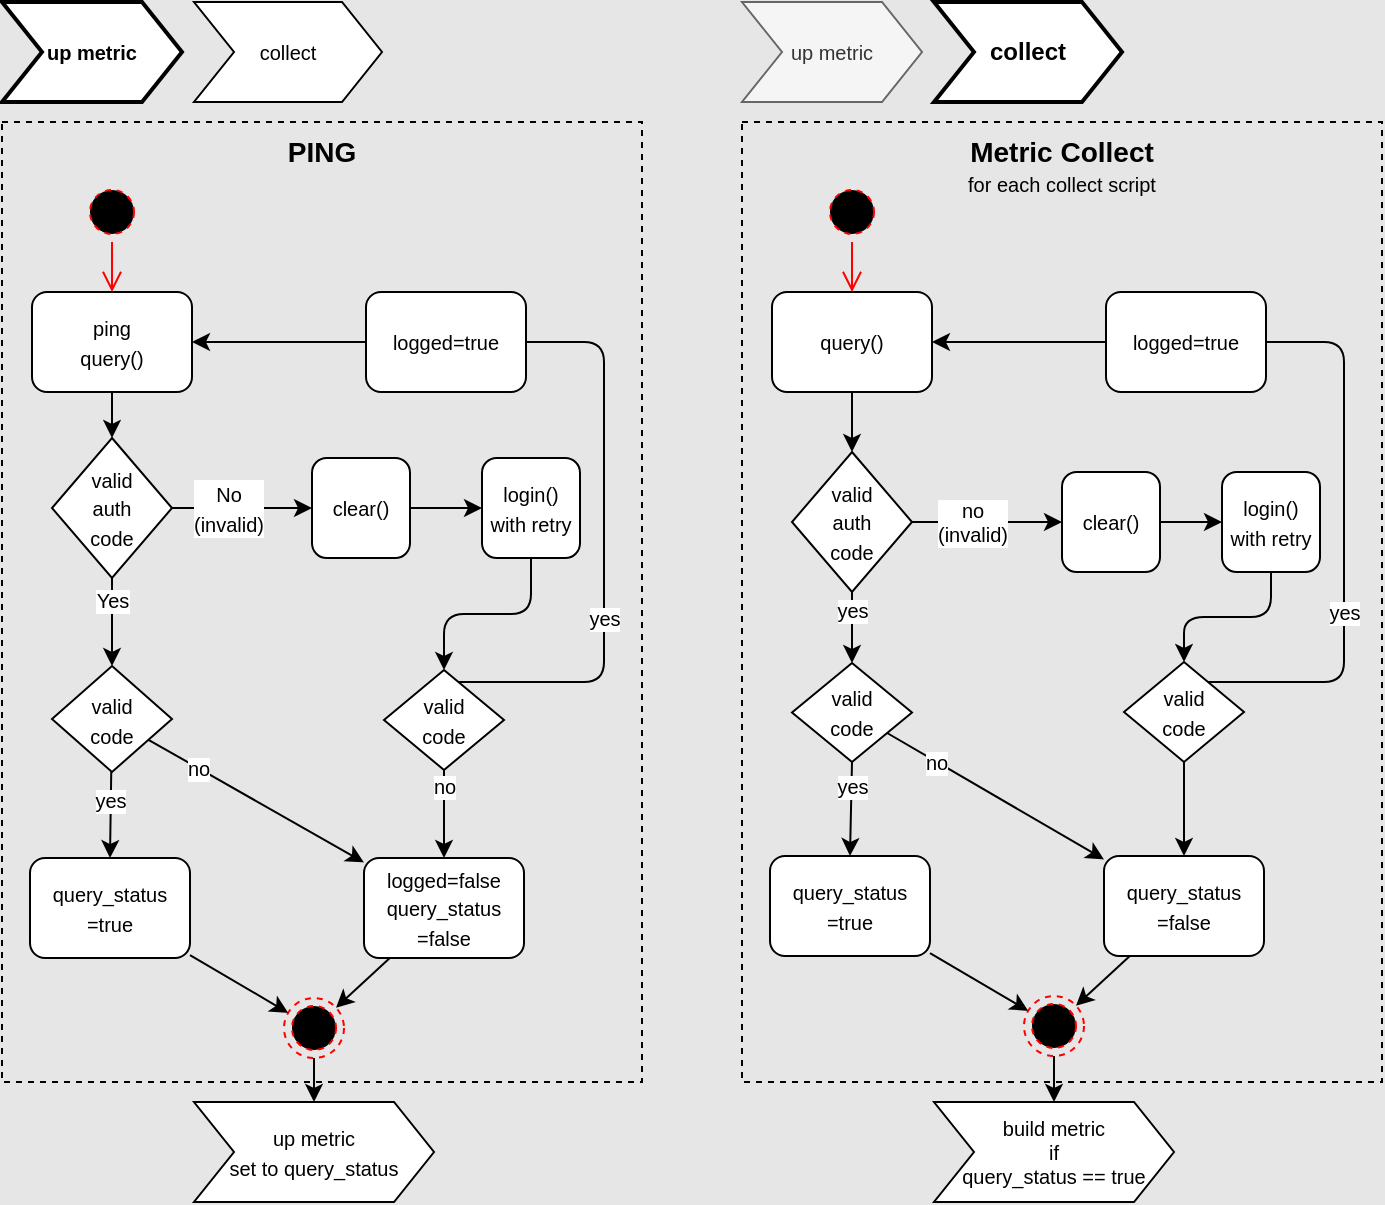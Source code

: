 <mxfile>
    <diagram id="mVdn32RPQBdUJhMQufmP" name="Page-1">
        <mxGraphModel dx="1294" dy="769" grid="1" gridSize="10" guides="1" tooltips="1" connect="1" arrows="1" fold="1" page="1" pageScale="1" pageWidth="1169" pageHeight="827" background="#E6E6E6" math="0" shadow="0">
            <root>
                <mxCell id="0"/>
                <mxCell id="1" parent="0"/>
                <mxCell id="18" value="&lt;b&gt;&lt;font color=&quot;#000000&quot; style=&quot;font-size: 14px&quot;&gt;PING&lt;/font&gt;&lt;/b&gt;" style="rounded=0;whiteSpace=wrap;html=1;dashed=1;fillColor=none;verticalAlign=top;strokeColor=#000000;" parent="1" vertex="1">
                    <mxGeometry x="80" y="80" width="320" height="480" as="geometry"/>
                </mxCell>
                <mxCell id="7" value="" style="edgeStyle=none;html=1;fontSize=12;fillColor=#FFFFFF;strokeColor=#000000;fontColor=#000000;" parent="1" source="2" edge="1">
                    <mxGeometry relative="1" as="geometry">
                        <mxPoint x="135" y="238" as="targetPoint"/>
                    </mxGeometry>
                </mxCell>
                <mxCell id="2" value="&lt;font style=&quot;font-size: 10px&quot;&gt;ping&lt;br&gt;query()&lt;/font&gt;" style="rounded=1;whiteSpace=wrap;html=1;fillColor=#FFFFFF;fontColor=#000000;strokeColor=#000000;" parent="1" vertex="1">
                    <mxGeometry x="95" y="165" width="80" height="50" as="geometry"/>
                </mxCell>
                <mxCell id="8" value="" style="edgeStyle=none;html=1;fontSize=12;fillColor=#FFFFFF;strokeColor=#000000;fontColor=#000000;startArrow=none;" parent="1" source="106" target="4" edge="1">
                    <mxGeometry relative="1" as="geometry"/>
                </mxCell>
                <mxCell id="31" style="edgeStyle=none;html=1;entryX=0.5;entryY=0;entryDx=0;entryDy=0;fontSize=12;startArrow=none;fillColor=#FFFFFF;strokeColor=#000000;fontColor=#000000;" parent="1" source="74" target="29" edge="1">
                    <mxGeometry relative="1" as="geometry"/>
                </mxCell>
                <mxCell id="77" value="yes" style="edgeLabel;html=1;align=center;verticalAlign=middle;resizable=0;points=[];fontSize=10;fontColor=#000000;labelBackgroundColor=#FFFFFF;" parent="31" vertex="1" connectable="0">
                    <mxGeometry x="-0.357" y="-1" relative="1" as="geometry">
                        <mxPoint as="offset"/>
                    </mxGeometry>
                </mxCell>
                <mxCell id="3" value="&lt;font style=&quot;font-size: 10px&quot;&gt;valid&lt;br&gt;auth&lt;br&gt;code&lt;/font&gt;" style="rhombus;whiteSpace=wrap;html=1;fillColor=#FFFFFF;fontColor=#000000;strokeColor=#000000;" parent="1" vertex="1">
                    <mxGeometry x="105" y="238" width="60" height="70" as="geometry"/>
                </mxCell>
                <mxCell id="12" style="edgeStyle=orthogonalEdgeStyle;html=1;startArrow=none;fontSize=12;fillColor=#FFFFFF;strokeColor=#000000;fontColor=#000000;" parent="1" source="100" target="2" edge="1">
                    <mxGeometry relative="1" as="geometry">
                        <Array as="points"/>
                    </mxGeometry>
                </mxCell>
                <mxCell id="15" style="edgeStyle=orthogonalEdgeStyle;html=1;entryX=0.5;entryY=0;entryDx=0;entryDy=0;fontSize=12;fillColor=#FFFFFF;strokeColor=#000000;fontColor=#000000;" parent="1" source="4" target="14" edge="1">
                    <mxGeometry relative="1" as="geometry"/>
                </mxCell>
                <mxCell id="4" value="&lt;font style=&quot;font-size: 10px&quot;&gt;login()&lt;br&gt;with retry&lt;br&gt;&lt;/font&gt;" style="rounded=1;whiteSpace=wrap;html=1;fillColor=#FFFFFF;strokeColor=#000000;fontColor=#000000;" parent="1" vertex="1">
                    <mxGeometry x="320" y="248" width="49" height="50" as="geometry"/>
                </mxCell>
                <mxCell id="27" style="edgeStyle=orthogonalEdgeStyle;html=1;fontSize=12;fillColor=#FFFFFF;strokeColor=#000000;fontColor=#000000;" parent="1" source="14" target="19" edge="1">
                    <mxGeometry relative="1" as="geometry"/>
                </mxCell>
                <mxCell id="76" value="no" style="edgeLabel;html=1;align=center;verticalAlign=middle;resizable=0;points=[];fontSize=10;fontColor=#000000;labelBackgroundColor=#FFFFFF;" parent="27" vertex="1" connectable="0">
                    <mxGeometry x="-0.637" relative="1" as="geometry">
                        <mxPoint as="offset"/>
                    </mxGeometry>
                </mxCell>
                <mxCell id="14" value="&lt;font style=&quot;font-size: 10px&quot;&gt;valid&lt;br&gt;code&lt;/font&gt;" style="rhombus;whiteSpace=wrap;html=1;fillColor=#FFFFFF;strokeColor=#000000;fontColor=#000000;rounded=0;" parent="1" vertex="1">
                    <mxGeometry x="271" y="354" width="60" height="50" as="geometry"/>
                </mxCell>
                <mxCell id="28" style="html=1;fontSize=12;fillColor=#FFFFFF;strokeColor=#000000;fontColor=#000000;" parent="1" source="19" target="25" edge="1">
                    <mxGeometry relative="1" as="geometry"/>
                </mxCell>
                <mxCell id="19" value="&lt;font style=&quot;font-size: 10px&quot;&gt;logged=false&lt;br&gt;query_status&lt;br&gt;=false&lt;/font&gt;" style="rounded=1;whiteSpace=wrap;html=1;fillColor=#FFFFFF;strokeColor=#000000;fontColor=#000000;" parent="1" vertex="1">
                    <mxGeometry x="261" y="448" width="80" height="50" as="geometry"/>
                </mxCell>
                <mxCell id="24" value="" style="group" parent="1" vertex="1" connectable="0">
                    <mxGeometry x="120" y="110" width="30" height="30" as="geometry"/>
                </mxCell>
                <mxCell id="20" value="" style="ellipse;html=1;shape=startState;fillColor=#000000;strokeColor=#ff0000;dashed=1;fontSize=14;" parent="24" vertex="1">
                    <mxGeometry width="30" height="30" as="geometry"/>
                </mxCell>
                <mxCell id="21" value="" style="edgeStyle=orthogonalEdgeStyle;html=1;verticalAlign=bottom;endArrow=open;endSize=8;strokeColor=#ff0000;fontSize=14;" parent="24" source="20" target="2" edge="1">
                    <mxGeometry relative="1" as="geometry">
                        <mxPoint x="11" y="55" as="targetPoint"/>
                        <Array as="points">
                            <mxPoint x="16" y="15"/>
                            <mxPoint x="16" y="15"/>
                        </Array>
                    </mxGeometry>
                </mxCell>
                <mxCell id="96" style="edgeStyle=none;html=1;fontSize=12;startArrow=none;startFill=0;endArrow=classic;endFill=1;fillColor=#FFFFFF;strokeColor=#000000;fontColor=#000000;" parent="1" source="25" target="84" edge="1">
                    <mxGeometry relative="1" as="geometry"/>
                </mxCell>
                <mxCell id="25" value="" style="ellipse;html=1;shape=endState;fillColor=#000000;strokeColor=#ff0000;dashed=1;fontSize=14;" parent="1" vertex="1">
                    <mxGeometry x="221" y="518" width="30" height="30" as="geometry"/>
                </mxCell>
                <mxCell id="30" style="edgeStyle=none;html=1;fontSize=12;fillColor=#FFFFFF;strokeColor=#000000;fontColor=#000000;" parent="1" source="29" target="25" edge="1">
                    <mxGeometry relative="1" as="geometry"/>
                </mxCell>
                <mxCell id="29" value="&lt;font style=&quot;font-size: 10px&quot;&gt;query_status&lt;br&gt;=true&lt;/font&gt;" style="rounded=1;whiteSpace=wrap;html=1;fillColor=#FFFFFF;strokeColor=#000000;fontColor=#000000;" parent="1" vertex="1">
                    <mxGeometry x="94" y="448" width="80" height="50" as="geometry"/>
                </mxCell>
                <mxCell id="53" value="&lt;font&gt;&lt;span style=&quot;font-weight: bold ; font-size: 14px&quot;&gt;Metric Collect&lt;/span&gt;&lt;br&gt;&lt;font style=&quot;font-size: 10px&quot;&gt;for each collect script&lt;/font&gt;&lt;br&gt;&lt;/font&gt;" style="rounded=0;whiteSpace=wrap;html=1;dashed=1;fillColor=none;verticalAlign=top;strokeColor=#000000;fontColor=#000000;labelPosition=center;verticalLabelPosition=middle;align=center;" parent="1" vertex="1">
                    <mxGeometry x="450" y="80" width="320" height="480" as="geometry"/>
                </mxCell>
                <mxCell id="54" value="" style="edgeStyle=none;html=1;fontSize=12;fillColor=#FFFFFF;strokeColor=#000000;fontColor=#000000;" parent="1" source="55" target="59" edge="1">
                    <mxGeometry relative="1" as="geometry"/>
                </mxCell>
                <mxCell id="55" value="&lt;font style=&quot;font-size: 10px&quot;&gt;query()&lt;/font&gt;" style="rounded=1;whiteSpace=wrap;html=1;fillColor=#FFFFFF;strokeColor=#000000;fontColor=#000000;" parent="1" vertex="1">
                    <mxGeometry x="465" y="165" width="80" height="50" as="geometry"/>
                </mxCell>
                <mxCell id="56" value="" style="edgeStyle=none;html=1;fontSize=12;fillColor=#FFFFFF;strokeColor=#000000;fontColor=#000000;startArrow=none;" parent="1" source="113" target="63" edge="1">
                    <mxGeometry relative="1" as="geometry"/>
                </mxCell>
                <mxCell id="58" style="edgeStyle=none;html=1;entryX=0.5;entryY=0;entryDx=0;entryDy=0;fontSize=12;exitX=0.5;exitY=1;exitDx=0;exitDy=0;fillColor=#FFFFFF;strokeColor=#000000;fontColor=#000000;" parent="1" source="88" target="73" edge="1">
                    <mxGeometry relative="1" as="geometry"/>
                </mxCell>
                <mxCell id="91" value="yes" style="edgeLabel;html=1;align=center;verticalAlign=middle;resizable=0;points=[];fontSize=10;fontColor=#000000;labelBackgroundColor=#FFFFFF;" parent="58" vertex="1" connectable="0">
                    <mxGeometry x="-0.517" relative="1" as="geometry">
                        <mxPoint as="offset"/>
                    </mxGeometry>
                </mxCell>
                <mxCell id="89" style="edgeStyle=none;html=1;entryX=0.5;entryY=0;entryDx=0;entryDy=0;fontSize=12;startArrow=none;startFill=0;endArrow=classic;endFill=1;fillColor=#FFFFFF;strokeColor=#000000;fontColor=#000000;" parent="1" source="59" target="88" edge="1">
                    <mxGeometry relative="1" as="geometry"/>
                </mxCell>
                <mxCell id="90" value="yes" style="edgeLabel;html=1;align=center;verticalAlign=middle;resizable=0;points=[];fontSize=10;fontColor=#000000;labelBackgroundColor=#FFFFFF;" parent="89" vertex="1" connectable="0">
                    <mxGeometry x="-0.488" relative="1" as="geometry">
                        <mxPoint as="offset"/>
                    </mxGeometry>
                </mxCell>
                <mxCell id="59" value="&lt;span style=&quot;font-size: 10px&quot;&gt;valid&lt;/span&gt;&lt;br style=&quot;font-size: 10px&quot;&gt;&lt;span style=&quot;font-size: 10px&quot;&gt;auth&lt;/span&gt;&lt;br style=&quot;font-size: 10px&quot;&gt;&lt;span style=&quot;font-size: 10px&quot;&gt;code&lt;/span&gt;" style="rhombus;whiteSpace=wrap;html=1;fillColor=#FFFFFF;strokeColor=#000000;fontColor=#000000;rounded=0;" parent="1" vertex="1">
                    <mxGeometry x="475" y="245" width="60" height="70" as="geometry"/>
                </mxCell>
                <mxCell id="60" style="edgeStyle=orthogonalEdgeStyle;html=1;startArrow=none;fontSize=12;fillColor=#FFFFFF;strokeColor=#000000;fontColor=#000000;" parent="1" source="103" target="55" edge="1">
                    <mxGeometry relative="1" as="geometry">
                        <Array as="points">
                            <mxPoint x="620" y="190"/>
                            <mxPoint x="620" y="190"/>
                        </Array>
                    </mxGeometry>
                </mxCell>
                <mxCell id="62" style="edgeStyle=orthogonalEdgeStyle;html=1;entryX=0.5;entryY=0;entryDx=0;entryDy=0;fontSize=12;fillColor=#FFFFFF;strokeColor=#000000;fontColor=#000000;" parent="1" source="63" target="65" edge="1">
                    <mxGeometry relative="1" as="geometry"/>
                </mxCell>
                <mxCell id="63" value="&lt;font style=&quot;font-size: 10px&quot;&gt;login()&lt;br&gt;with retry&lt;br&gt;&lt;/font&gt;" style="rounded=1;whiteSpace=wrap;html=1;fillColor=#FFFFFF;strokeColor=#000000;fontColor=#000000;" parent="1" vertex="1">
                    <mxGeometry x="690" y="255" width="49" height="50" as="geometry"/>
                </mxCell>
                <mxCell id="64" style="edgeStyle=orthogonalEdgeStyle;html=1;fontSize=12;fillColor=#FFFFFF;strokeColor=#000000;fontColor=#000000;" parent="1" source="65" target="67" edge="1">
                    <mxGeometry relative="1" as="geometry"/>
                </mxCell>
                <mxCell id="65" value="&lt;font style=&quot;font-size: 10px&quot;&gt;valid&lt;br&gt;code&lt;/font&gt;" style="rhombus;whiteSpace=wrap;html=1;fillColor=#FFFFFF;strokeColor=#000000;fontColor=#000000;rounded=0;" parent="1" vertex="1">
                    <mxGeometry x="641" y="350" width="60" height="50" as="geometry"/>
                </mxCell>
                <mxCell id="66" style="html=1;fontSize=12;fillColor=#FFFFFF;strokeColor=#000000;fontColor=#000000;" parent="1" source="67" target="71" edge="1">
                    <mxGeometry relative="1" as="geometry"/>
                </mxCell>
                <mxCell id="67" value="&lt;font style=&quot;font-size: 10px&quot;&gt;query_status&lt;br&gt;=false&lt;/font&gt;" style="rounded=1;whiteSpace=wrap;html=1;fillColor=#FFFFFF;strokeColor=#000000;fontColor=#000000;" parent="1" vertex="1">
                    <mxGeometry x="631" y="447" width="80" height="50" as="geometry"/>
                </mxCell>
                <mxCell id="68" value="" style="group" parent="1" vertex="1" connectable="0">
                    <mxGeometry x="490" y="110" width="30" height="30" as="geometry"/>
                </mxCell>
                <mxCell id="69" value="" style="ellipse;html=1;shape=startState;fillColor=#000000;strokeColor=#ff0000;dashed=1;fontSize=14;" parent="68" vertex="1">
                    <mxGeometry width="30" height="30" as="geometry"/>
                </mxCell>
                <mxCell id="70" value="" style="edgeStyle=orthogonalEdgeStyle;html=1;verticalAlign=bottom;endArrow=open;endSize=8;strokeColor=#ff0000;fontSize=14;" parent="1" source="69" target="55" edge="1">
                    <mxGeometry relative="1" as="geometry">
                        <mxPoint x="501" y="165" as="targetPoint"/>
                        <Array as="points">
                            <mxPoint x="506" y="125"/>
                            <mxPoint x="506" y="125"/>
                        </Array>
                    </mxGeometry>
                </mxCell>
                <mxCell id="99" style="edgeStyle=none;html=1;entryX=0.5;entryY=0;entryDx=0;entryDy=0;fontSize=12;startArrow=none;startFill=0;endArrow=classic;endFill=1;fillColor=#FFFFFF;strokeColor=#000000;fontColor=#000000;" parent="1" source="71" target="97" edge="1">
                    <mxGeometry relative="1" as="geometry"/>
                </mxCell>
                <mxCell id="71" value="" style="ellipse;html=1;shape=endState;fillColor=#000000;strokeColor=#ff0000;dashed=1;fontSize=14;" parent="1" vertex="1">
                    <mxGeometry x="591" y="517" width="30" height="30" as="geometry"/>
                </mxCell>
                <mxCell id="72" style="edgeStyle=none;html=1;fontSize=12;fillColor=#FFFFFF;strokeColor=#000000;fontColor=#000000;" parent="1" source="73" target="71" edge="1">
                    <mxGeometry relative="1" as="geometry"/>
                </mxCell>
                <mxCell id="73" value="&lt;font style=&quot;font-size: 10px&quot;&gt;query_status&lt;br&gt;=true&lt;/font&gt;" style="rounded=1;whiteSpace=wrap;html=1;fillColor=#FFFFFF;strokeColor=#000000;fontColor=#000000;" parent="1" vertex="1">
                    <mxGeometry x="464" y="447" width="80" height="50" as="geometry"/>
                </mxCell>
                <mxCell id="78" style="edgeStyle=none;html=1;fontSize=12;startArrow=none;startFill=0;endArrow=classic;endFill=1;fillColor=#FFFFFF;strokeColor=#000000;fontColor=#000000;" parent="1" source="74" target="19" edge="1">
                    <mxGeometry relative="1" as="geometry"/>
                </mxCell>
                <mxCell id="79" value="no" style="edgeLabel;html=1;align=center;verticalAlign=middle;resizable=0;points=[];fontSize=10;fontColor=#000000;labelBackgroundColor=#FFFFFF;" parent="78" vertex="1" connectable="0">
                    <mxGeometry x="-0.542" relative="1" as="geometry">
                        <mxPoint as="offset"/>
                    </mxGeometry>
                </mxCell>
                <mxCell id="74" value="&lt;font style=&quot;font-size: 10px&quot;&gt;valid&lt;br&gt;code&lt;/font&gt;" style="rhombus;whiteSpace=wrap;html=1;fillColor=#FFFFFF;strokeColor=#000000;fontColor=#000000;rounded=0;" parent="1" vertex="1">
                    <mxGeometry x="105" y="352" width="60" height="53" as="geometry"/>
                </mxCell>
                <mxCell id="75" value="" style="edgeStyle=none;html=1;entryX=0.5;entryY=0;entryDx=0;entryDy=0;fontSize=12;endArrow=classic;startArrow=none;startFill=0;endFill=1;fillColor=#FFFFFF;strokeColor=#000000;fontColor=#000000;" parent="1" source="3" target="74" edge="1">
                    <mxGeometry relative="1" as="geometry">
                        <mxPoint x="134.733" y="314.689" as="sourcePoint"/>
                        <mxPoint x="134" y="410" as="targetPoint"/>
                    </mxGeometry>
                </mxCell>
                <mxCell id="87" value="Yes" style="edgeLabel;html=1;align=center;verticalAlign=middle;resizable=0;points=[];fontSize=10;fontColor=#000000;labelBackgroundColor=#FFFFFF;" parent="75" vertex="1" connectable="0">
                    <mxGeometry x="-0.528" relative="1" as="geometry">
                        <mxPoint as="offset"/>
                    </mxGeometry>
                </mxCell>
                <mxCell id="84" value="&lt;font style=&quot;font-size: 10px;&quot;&gt;&lt;span&gt;up metric&lt;/span&gt;&lt;br&gt;&lt;span&gt;set to query_status&lt;/span&gt;&lt;/font&gt;" style="shape=step;perimeter=stepPerimeter;whiteSpace=wrap;html=1;fixedSize=1;fontSize=12;fillColor=#FFFFFF;strokeColor=#000000;fontColor=#000000;rounded=0;" parent="1" vertex="1">
                    <mxGeometry x="176" y="570" width="120" height="50" as="geometry"/>
                </mxCell>
                <mxCell id="85" value="&lt;span&gt;up metric&lt;/span&gt;&lt;br&gt;" style="shape=step;perimeter=stepPerimeter;whiteSpace=wrap;html=1;fixedSize=1;fontSize=10;fillColor=#FFFFFF;strokeWidth=2;fontStyle=1;fontColor=#000000;strokeColor=#000000;" parent="1" vertex="1">
                    <mxGeometry x="80" y="20" width="90" height="50" as="geometry"/>
                </mxCell>
                <mxCell id="86" value="collect" style="shape=step;perimeter=stepPerimeter;whiteSpace=wrap;html=1;fixedSize=1;fontSize=10;fillColor=#FFFFFF;fontColor=#000000;strokeColor=#000000;" parent="1" vertex="1">
                    <mxGeometry x="176" y="20" width="94" height="50" as="geometry"/>
                </mxCell>
                <mxCell id="92" style="edgeStyle=none;html=1;fontSize=12;startArrow=none;startFill=0;endArrow=classic;endFill=1;fillColor=#FFFFFF;strokeColor=#000000;fontColor=#000000;" parent="1" source="88" target="67" edge="1">
                    <mxGeometry relative="1" as="geometry"/>
                </mxCell>
                <mxCell id="93" value="no" style="edgeLabel;html=1;align=center;verticalAlign=middle;resizable=0;points=[];fontSize=10;fontColor=#000000;labelBackgroundColor=#FFFFFF;" parent="92" vertex="1" connectable="0">
                    <mxGeometry x="-0.562" relative="1" as="geometry">
                        <mxPoint as="offset"/>
                    </mxGeometry>
                </mxCell>
                <mxCell id="88" value="&lt;font style=&quot;font-size: 10px&quot;&gt;valid&lt;br&gt;code&lt;/font&gt;" style="rhombus;whiteSpace=wrap;html=1;fillColor=#FFFFFF;strokeColor=#000000;fontColor=#000000;rounded=0;" parent="1" vertex="1">
                    <mxGeometry x="475" y="350.5" width="60" height="49.5" as="geometry"/>
                </mxCell>
                <mxCell id="94" value="&lt;span&gt;up metric&lt;/span&gt;&lt;br&gt;" style="shape=step;perimeter=stepPerimeter;whiteSpace=wrap;html=1;fixedSize=1;fontSize=10;fillColor=#f5f5f5;strokeWidth=1;fontColor=#333333;strokeColor=#666666;" parent="1" vertex="1">
                    <mxGeometry x="450" y="20" width="90" height="50" as="geometry"/>
                </mxCell>
                <mxCell id="95" value="collect" style="shape=step;perimeter=stepPerimeter;whiteSpace=wrap;html=1;fixedSize=1;fontSize=12;fillColor=#FFFFFF;strokeWidth=2;fontStyle=1;strokeColor=#000000;fontColor=#000000;rounded=0;" parent="1" vertex="1">
                    <mxGeometry x="546" y="20" width="94" height="50" as="geometry"/>
                </mxCell>
                <mxCell id="97" value="&lt;span style=&quot;font-size: 10px;&quot;&gt;build metric&lt;br style=&quot;font-size: 10px;&quot;&gt;&lt;/span&gt;if&lt;br style=&quot;font-size: 10px;&quot;&gt;&lt;span style=&quot;font-size: 10px;&quot;&gt;query_status == true&lt;/span&gt;" style="shape=step;perimeter=stepPerimeter;whiteSpace=wrap;html=1;fixedSize=1;fontSize=10;fillColor=#FFFFFF;strokeColor=#000000;fontColor=#000000;rounded=0;" parent="1" vertex="1">
                    <mxGeometry x="546" y="570" width="120" height="50" as="geometry"/>
                </mxCell>
                <mxCell id="100" value="&lt;font style=&quot;font-size: 10px&quot;&gt;logged=true&lt;/font&gt;" style="rounded=1;whiteSpace=wrap;html=1;fillColor=#FFFFFF;fontColor=#000000;strokeColor=#000000;" parent="1" vertex="1">
                    <mxGeometry x="262" y="165" width="80" height="50" as="geometry"/>
                </mxCell>
                <mxCell id="101" value="" style="edgeStyle=orthogonalEdgeStyle;html=1;endArrow=none;fontSize=12;fillColor=#FFFFFF;strokeColor=#000000;fontColor=#000000;" parent="1" source="14" target="100" edge="1">
                    <mxGeometry relative="1" as="geometry">
                        <Array as="points">
                            <mxPoint x="381" y="360"/>
                            <mxPoint x="381" y="190"/>
                        </Array>
                        <mxPoint x="308.271" y="360.059" as="sourcePoint"/>
                        <mxPoint x="191" y="195" as="targetPoint"/>
                    </mxGeometry>
                </mxCell>
                <mxCell id="102" value="yes" style="edgeLabel;html=1;align=center;verticalAlign=middle;resizable=0;points=[];fontSize=10;fontColor=#000000;labelBackgroundColor=#FFFFFF;" parent="101" vertex="1" connectable="0">
                    <mxGeometry x="-0.252" relative="1" as="geometry">
                        <mxPoint as="offset"/>
                    </mxGeometry>
                </mxCell>
                <mxCell id="103" value="&lt;font style=&quot;font-size: 10px&quot;&gt;logged=true&lt;/font&gt;" style="rounded=1;whiteSpace=wrap;html=1;fillColor=#FFFFFF;strokeColor=#000000;fontColor=#000000;" parent="1" vertex="1">
                    <mxGeometry x="632" y="165" width="80" height="50" as="geometry"/>
                </mxCell>
                <mxCell id="104" value="" style="edgeStyle=orthogonalEdgeStyle;html=1;endArrow=none;fontSize=12;fillColor=#FFFFFF;strokeColor=#000000;fontColor=#000000;" parent="1" source="65" target="103" edge="1">
                    <mxGeometry relative="1" as="geometry">
                        <Array as="points">
                            <mxPoint x="751" y="360"/>
                            <mxPoint x="751" y="190"/>
                        </Array>
                        <mxPoint x="683" y="360" as="sourcePoint"/>
                        <mxPoint x="561" y="195" as="targetPoint"/>
                    </mxGeometry>
                </mxCell>
                <mxCell id="105" value="yes" style="edgeLabel;html=1;align=center;verticalAlign=middle;resizable=0;points=[];fontSize=10;fontColor=#000000;labelBackgroundColor=#FFFFFF;" parent="104" vertex="1" connectable="0">
                    <mxGeometry x="-0.252" relative="1" as="geometry">
                        <mxPoint as="offset"/>
                    </mxGeometry>
                </mxCell>
                <mxCell id="107" value="" style="edgeStyle=none;html=1;fontSize=12;fillColor=#FFFFFF;strokeColor=#000000;fontColor=#000000;endArrow=classic;startArrow=none;startFill=0;endFill=1;" edge="1" parent="1" source="3" target="106">
                    <mxGeometry relative="1" as="geometry">
                        <mxPoint x="181.0" y="273" as="sourcePoint"/>
                        <mxPoint x="320" y="273" as="targetPoint"/>
                    </mxGeometry>
                </mxCell>
                <mxCell id="108" value="&lt;font style=&quot;font-size: 10px;&quot;&gt;No&lt;br&gt;(invalid)&lt;/font&gt;" style="edgeLabel;html=1;align=center;verticalAlign=middle;resizable=0;points=[];fontSize=12;fillColor=#FFFFFF;strokeColor=#000000;fontColor=#000000;rounded=1;labelBackgroundColor=#FFFFFF;" vertex="1" connectable="0" parent="107">
                    <mxGeometry x="-0.215" relative="1" as="geometry">
                        <mxPoint as="offset"/>
                    </mxGeometry>
                </mxCell>
                <mxCell id="106" value="&lt;font style=&quot;font-size: 10px&quot;&gt;clear()&lt;br&gt;&lt;/font&gt;" style="rounded=1;whiteSpace=wrap;html=1;fillColor=#FFFFFF;strokeColor=#000000;fontColor=#000000;" vertex="1" parent="1">
                    <mxGeometry x="235" y="248" width="49" height="50" as="geometry"/>
                </mxCell>
                <mxCell id="114" value="" style="edgeStyle=none;html=1;fontSize=12;fillColor=#FFFFFF;strokeColor=#000000;fontColor=#000000;endArrow=classic;endFill=1;" edge="1" parent="1" source="59" target="113">
                    <mxGeometry relative="1" as="geometry">
                        <mxPoint x="535" y="280" as="sourcePoint"/>
                        <mxPoint x="631" y="280" as="targetPoint"/>
                    </mxGeometry>
                </mxCell>
                <mxCell id="115" value="&lt;font style=&quot;font-size: 10px&quot;&gt;no&lt;br&gt;(invalid)&lt;/font&gt;" style="edgeLabel;html=1;align=center;verticalAlign=middle;resizable=0;points=[];fontSize=10;fontColor=#000000;labelBackgroundColor=#FFFFFF;" vertex="1" connectable="0" parent="114">
                    <mxGeometry x="-0.215" relative="1" as="geometry">
                        <mxPoint as="offset"/>
                    </mxGeometry>
                </mxCell>
                <mxCell id="113" value="&lt;font style=&quot;font-size: 10px&quot;&gt;clear()&lt;br&gt;&lt;/font&gt;" style="rounded=1;whiteSpace=wrap;html=1;fillColor=#FFFFFF;strokeColor=#000000;fontColor=#000000;" vertex="1" parent="1">
                    <mxGeometry x="610" y="255" width="49" height="50" as="geometry"/>
                </mxCell>
            </root>
        </mxGraphModel>
    </diagram>
</mxfile>
